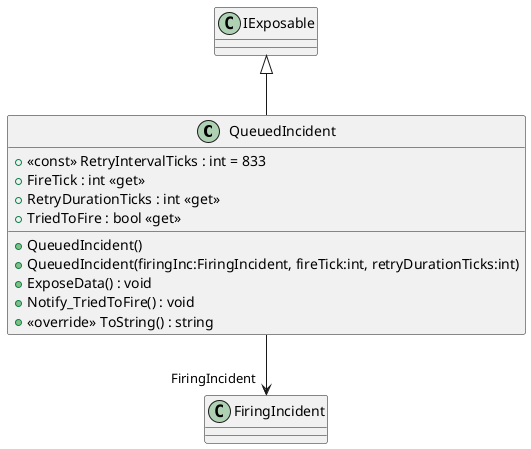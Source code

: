 @startuml
class QueuedIncident {
    + <<const>> RetryIntervalTicks : int = 833
    + FireTick : int <<get>>
    + RetryDurationTicks : int <<get>>
    + TriedToFire : bool <<get>>
    + QueuedIncident()
    + QueuedIncident(firingInc:FiringIncident, fireTick:int, retryDurationTicks:int)
    + ExposeData() : void
    + Notify_TriedToFire() : void
    + <<override>> ToString() : string
}
IExposable <|-- QueuedIncident
QueuedIncident --> "FiringIncident" FiringIncident
@enduml

